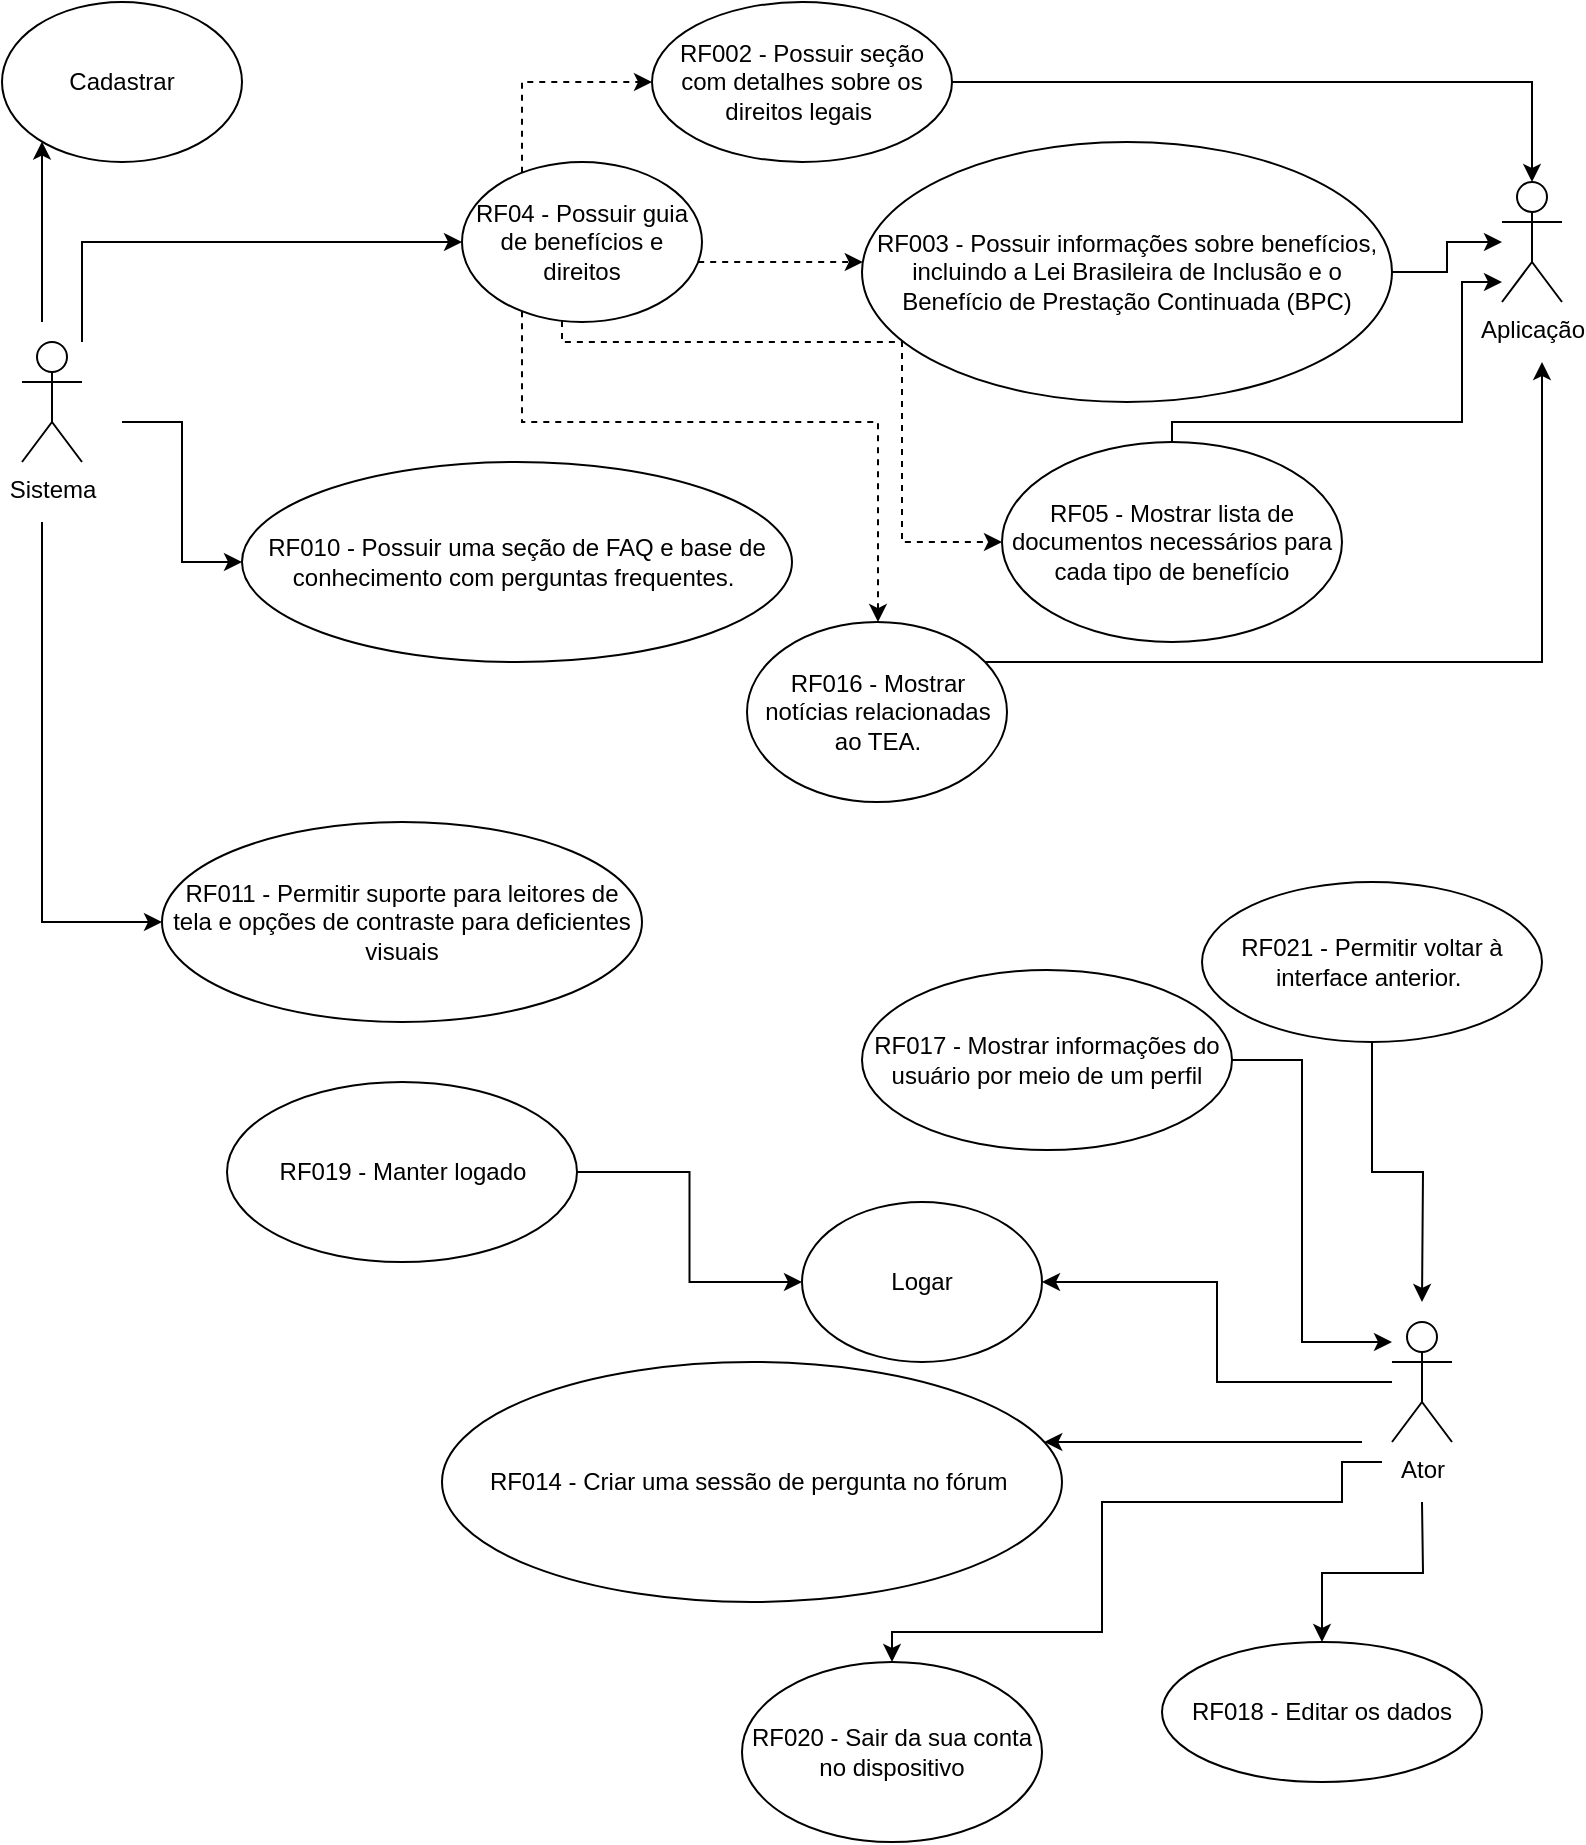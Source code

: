 <mxfile version="24.7.17">
  <diagram name="Página-1" id="3gpvf9tZSXBW2fcwV7LH">
    <mxGraphModel dx="1351" dy="553" grid="1" gridSize="10" guides="1" tooltips="1" connect="1" arrows="1" fold="1" page="1" pageScale="1" pageWidth="827" pageHeight="1169" math="0" shadow="0">
      <root>
        <mxCell id="0" />
        <mxCell id="1" parent="0" />
        <mxCell id="AIqD9A08CyONzUD-k_RM-1" style="edgeStyle=orthogonalEdgeStyle;rounded=0;orthogonalLoop=1;jettySize=auto;html=1;" parent="1" target="AIqD9A08CyONzUD-k_RM-3" edge="1">
          <mxGeometry relative="1" as="geometry">
            <Array as="points">
              <mxPoint x="50" y="160" />
              <mxPoint x="50" y="160" />
            </Array>
            <mxPoint x="50" y="170" as="sourcePoint" />
          </mxGeometry>
        </mxCell>
        <mxCell id="AIqD9A08CyONzUD-k_RM-2" value="Sistema" style="shape=umlActor;verticalLabelPosition=bottom;verticalAlign=top;html=1;outlineConnect=0;" parent="1" vertex="1">
          <mxGeometry x="40" y="180" width="30" height="60" as="geometry" />
        </mxCell>
        <mxCell id="AIqD9A08CyONzUD-k_RM-3" value="Cadastrar" style="ellipse;whiteSpace=wrap;html=1;" parent="1" vertex="1">
          <mxGeometry x="30" y="10" width="120" height="80" as="geometry" />
        </mxCell>
        <mxCell id="AIqD9A08CyONzUD-k_RM-4" value="Logar" style="ellipse;whiteSpace=wrap;html=1;" parent="1" vertex="1">
          <mxGeometry x="430" y="610" width="120" height="80" as="geometry" />
        </mxCell>
        <mxCell id="AIqD9A08CyONzUD-k_RM-5" style="edgeStyle=orthogonalEdgeStyle;rounded=0;orthogonalLoop=1;jettySize=auto;html=1;entryX=0;entryY=0.5;entryDx=0;entryDy=0;" parent="1" edge="1" target="AIqD9A08CyONzUD-k_RM-10">
          <mxGeometry relative="1" as="geometry">
            <mxPoint x="70" y="170" as="targetPoint" />
            <Array as="points">
              <mxPoint x="70" y="180" />
              <mxPoint x="70" y="130" />
            </Array>
            <mxPoint x="70" y="170" as="sourcePoint" />
          </mxGeometry>
        </mxCell>
        <mxCell id="AIqD9A08CyONzUD-k_RM-6" style="edgeStyle=orthogonalEdgeStyle;rounded=0;orthogonalLoop=1;jettySize=auto;html=1;dashed=1;" parent="1" source="AIqD9A08CyONzUD-k_RM-10" target="AIqD9A08CyONzUD-k_RM-14" edge="1">
          <mxGeometry relative="1" as="geometry">
            <Array as="points">
              <mxPoint x="430" y="140" />
              <mxPoint x="430" y="140" />
            </Array>
          </mxGeometry>
        </mxCell>
        <mxCell id="AIqD9A08CyONzUD-k_RM-7" style="edgeStyle=orthogonalEdgeStyle;rounded=0;orthogonalLoop=1;jettySize=auto;html=1;dashed=1;" parent="1" source="AIqD9A08CyONzUD-k_RM-10" target="AIqD9A08CyONzUD-k_RM-16" edge="1">
          <mxGeometry relative="1" as="geometry">
            <Array as="points">
              <mxPoint x="310" y="180" />
              <mxPoint x="480" y="180" />
              <mxPoint x="480" y="280" />
            </Array>
          </mxGeometry>
        </mxCell>
        <mxCell id="AIqD9A08CyONzUD-k_RM-8" style="edgeStyle=orthogonalEdgeStyle;rounded=0;orthogonalLoop=1;jettySize=auto;html=1;dashed=1;" parent="1" source="AIqD9A08CyONzUD-k_RM-10" target="AIqD9A08CyONzUD-k_RM-23" edge="1">
          <mxGeometry relative="1" as="geometry">
            <Array as="points">
              <mxPoint x="290" y="220" />
              <mxPoint x="468" y="220" />
            </Array>
          </mxGeometry>
        </mxCell>
        <mxCell id="AIqD9A08CyONzUD-k_RM-9" style="edgeStyle=orthogonalEdgeStyle;rounded=0;orthogonalLoop=1;jettySize=auto;html=1;entryX=0;entryY=0.5;entryDx=0;entryDy=0;dashed=1;" parent="1" source="AIqD9A08CyONzUD-k_RM-10" target="AIqD9A08CyONzUD-k_RM-12" edge="1">
          <mxGeometry relative="1" as="geometry">
            <Array as="points">
              <mxPoint x="290" y="50" />
            </Array>
          </mxGeometry>
        </mxCell>
        <mxCell id="AIqD9A08CyONzUD-k_RM-10" value="RF04 - Possuir guia de benefícios e direitos" style="ellipse;whiteSpace=wrap;html=1;" parent="1" vertex="1">
          <mxGeometry x="260" y="90" width="120" height="80" as="geometry" />
        </mxCell>
        <mxCell id="AIqD9A08CyONzUD-k_RM-11" style="edgeStyle=orthogonalEdgeStyle;rounded=0;orthogonalLoop=1;jettySize=auto;html=1;" parent="1" source="AIqD9A08CyONzUD-k_RM-12" target="AIqD9A08CyONzUD-k_RM-37" edge="1">
          <mxGeometry relative="1" as="geometry" />
        </mxCell>
        <mxCell id="AIqD9A08CyONzUD-k_RM-12" value="RF002 - Possuir seção com detalhes sobre os direitos legais&amp;nbsp;" style="ellipse;whiteSpace=wrap;html=1;" parent="1" vertex="1">
          <mxGeometry x="355" y="10" width="150" height="80" as="geometry" />
        </mxCell>
        <mxCell id="AIqD9A08CyONzUD-k_RM-13" style="edgeStyle=orthogonalEdgeStyle;rounded=0;orthogonalLoop=1;jettySize=auto;html=1;" parent="1" source="AIqD9A08CyONzUD-k_RM-14" target="AIqD9A08CyONzUD-k_RM-37" edge="1">
          <mxGeometry relative="1" as="geometry" />
        </mxCell>
        <mxCell id="AIqD9A08CyONzUD-k_RM-14" value="RF003 - Possuir informações sobre benefícios, incluindo a Lei Brasileira de Inclusão e o Benefício de Prestação Continuada (BPC)" style="ellipse;whiteSpace=wrap;html=1;" parent="1" vertex="1">
          <mxGeometry x="460" y="80" width="265" height="130" as="geometry" />
        </mxCell>
        <mxCell id="AIqD9A08CyONzUD-k_RM-15" style="edgeStyle=orthogonalEdgeStyle;rounded=0;orthogonalLoop=1;jettySize=auto;html=1;" parent="1" source="AIqD9A08CyONzUD-k_RM-16" target="AIqD9A08CyONzUD-k_RM-37" edge="1">
          <mxGeometry relative="1" as="geometry">
            <Array as="points">
              <mxPoint x="615" y="220" />
              <mxPoint x="760" y="220" />
              <mxPoint x="760" y="150" />
            </Array>
          </mxGeometry>
        </mxCell>
        <mxCell id="AIqD9A08CyONzUD-k_RM-16" value="RF05 - Mostrar lista de documentos necessários para cada tipo de benefício" style="ellipse;whiteSpace=wrap;html=1;" parent="1" vertex="1">
          <mxGeometry x="530" y="230" width="170" height="100" as="geometry" />
        </mxCell>
        <mxCell id="AIqD9A08CyONzUD-k_RM-17" style="edgeStyle=orthogonalEdgeStyle;rounded=0;orthogonalLoop=1;jettySize=auto;html=1;entryX=0;entryY=0.5;entryDx=0;entryDy=0;" parent="1" target="AIqD9A08CyONzUD-k_RM-18" edge="1">
          <mxGeometry relative="1" as="geometry">
            <Array as="points">
              <mxPoint x="120" y="220" />
              <mxPoint x="120" y="290" />
            </Array>
            <mxPoint x="90" y="220" as="sourcePoint" />
            <mxPoint x="288" y="240" as="targetPoint" />
          </mxGeometry>
        </mxCell>
        <mxCell id="AIqD9A08CyONzUD-k_RM-18" value="RF010 - Possuir uma seção de FAQ e base de conhecimento com perguntas frequentes.&amp;nbsp;" style="ellipse;whiteSpace=wrap;html=1;" parent="1" vertex="1">
          <mxGeometry x="150" y="240" width="275" height="100" as="geometry" />
        </mxCell>
        <mxCell id="AIqD9A08CyONzUD-k_RM-19" style="edgeStyle=orthogonalEdgeStyle;rounded=0;orthogonalLoop=1;jettySize=auto;html=1;entryX=0;entryY=0.5;entryDx=0;entryDy=0;" parent="1" edge="1" target="AIqD9A08CyONzUD-k_RM-20">
          <mxGeometry relative="1" as="geometry">
            <mxPoint x="55" y="270" as="targetPoint" />
            <mxPoint x="50" y="270" as="sourcePoint" />
            <Array as="points">
              <mxPoint x="50" y="470" />
            </Array>
          </mxGeometry>
        </mxCell>
        <mxCell id="AIqD9A08CyONzUD-k_RM-20" value="RF011 - Permitir suporte para leitores de tela e opções de contraste para deficientes visuais" style="ellipse;whiteSpace=wrap;html=1;" parent="1" vertex="1">
          <mxGeometry x="110" y="420" width="240" height="100" as="geometry" />
        </mxCell>
        <mxCell id="AIqD9A08CyONzUD-k_RM-21" value="RF014 - Criar uma sessão de pergunta no fórum&amp;nbsp;" style="ellipse;whiteSpace=wrap;html=1;" parent="1" vertex="1">
          <mxGeometry x="250" y="690" width="310" height="120" as="geometry" />
        </mxCell>
        <mxCell id="AIqD9A08CyONzUD-k_RM-22" style="edgeStyle=orthogonalEdgeStyle;rounded=0;orthogonalLoop=1;jettySize=auto;html=1;" parent="1" source="AIqD9A08CyONzUD-k_RM-23" edge="1">
          <mxGeometry relative="1" as="geometry">
            <Array as="points">
              <mxPoint x="800" y="340" />
            </Array>
            <mxPoint x="800" y="190" as="targetPoint" />
          </mxGeometry>
        </mxCell>
        <mxCell id="AIqD9A08CyONzUD-k_RM-23" value="RF016 - Mostrar notícias relacionadas ao TEA." style="ellipse;whiteSpace=wrap;html=1;" parent="1" vertex="1">
          <mxGeometry x="402.5" y="320" width="130" height="90" as="geometry" />
        </mxCell>
        <mxCell id="AIqD9A08CyONzUD-k_RM-24" style="edgeStyle=orthogonalEdgeStyle;rounded=0;orthogonalLoop=1;jettySize=auto;html=1;" parent="1" source="AIqD9A08CyONzUD-k_RM-25" target="AIqD9A08CyONzUD-k_RM-36" edge="1">
          <mxGeometry relative="1" as="geometry">
            <Array as="points">
              <mxPoint x="680" y="539" />
              <mxPoint x="680" y="680" />
            </Array>
          </mxGeometry>
        </mxCell>
        <mxCell id="AIqD9A08CyONzUD-k_RM-25" value="RF017 - Mostrar informações do usuário por meio de um perfil" style="ellipse;whiteSpace=wrap;html=1;" parent="1" vertex="1">
          <mxGeometry x="460" y="494" width="185" height="90" as="geometry" />
        </mxCell>
        <mxCell id="AIqD9A08CyONzUD-k_RM-26" value="RF018 - Editar os dados" style="ellipse;whiteSpace=wrap;html=1;" parent="1" vertex="1">
          <mxGeometry x="610" y="830" width="160" height="70" as="geometry" />
        </mxCell>
        <mxCell id="AIqD9A08CyONzUD-k_RM-27" style="edgeStyle=orthogonalEdgeStyle;rounded=0;orthogonalLoop=1;jettySize=auto;html=1;" parent="1" source="AIqD9A08CyONzUD-k_RM-28" target="AIqD9A08CyONzUD-k_RM-4" edge="1">
          <mxGeometry relative="1" as="geometry" />
        </mxCell>
        <mxCell id="AIqD9A08CyONzUD-k_RM-28" value="RF019 - Manter logado" style="ellipse;whiteSpace=wrap;html=1;" parent="1" vertex="1">
          <mxGeometry x="142.5" y="550" width="175" height="90" as="geometry" />
        </mxCell>
        <mxCell id="AIqD9A08CyONzUD-k_RM-29" value="RF020 - Sair da sua conta no dispositivo" style="ellipse;whiteSpace=wrap;html=1;" parent="1" vertex="1">
          <mxGeometry x="400" y="840" width="150" height="90" as="geometry" />
        </mxCell>
        <mxCell id="AIqD9A08CyONzUD-k_RM-30" style="edgeStyle=orthogonalEdgeStyle;rounded=0;orthogonalLoop=1;jettySize=auto;html=1;" parent="1" source="AIqD9A08CyONzUD-k_RM-31" edge="1">
          <mxGeometry relative="1" as="geometry">
            <mxPoint x="740" y="660" as="targetPoint" />
          </mxGeometry>
        </mxCell>
        <mxCell id="AIqD9A08CyONzUD-k_RM-31" value="RF021 - Permitir voltar à interface anterior.&amp;nbsp;" style="ellipse;whiteSpace=wrap;html=1;" parent="1" vertex="1">
          <mxGeometry x="630" y="450" width="170" height="80" as="geometry" />
        </mxCell>
        <mxCell id="AIqD9A08CyONzUD-k_RM-32" style="edgeStyle=orthogonalEdgeStyle;rounded=0;orthogonalLoop=1;jettySize=auto;html=1;" parent="1" source="AIqD9A08CyONzUD-k_RM-36" target="AIqD9A08CyONzUD-k_RM-4" edge="1">
          <mxGeometry relative="1" as="geometry" />
        </mxCell>
        <mxCell id="AIqD9A08CyONzUD-k_RM-33" style="edgeStyle=orthogonalEdgeStyle;rounded=0;orthogonalLoop=1;jettySize=auto;html=1;" parent="1" target="AIqD9A08CyONzUD-k_RM-29" edge="1">
          <mxGeometry relative="1" as="geometry">
            <Array as="points">
              <mxPoint x="700" y="740" />
              <mxPoint x="700" y="760" />
              <mxPoint x="580" y="760" />
              <mxPoint x="580" y="825" />
            </Array>
            <mxPoint x="720" y="740" as="sourcePoint" />
          </mxGeometry>
        </mxCell>
        <mxCell id="AIqD9A08CyONzUD-k_RM-34" style="edgeStyle=orthogonalEdgeStyle;rounded=0;orthogonalLoop=1;jettySize=auto;html=1;" parent="1" target="AIqD9A08CyONzUD-k_RM-21" edge="1">
          <mxGeometry relative="1" as="geometry">
            <Array as="points">
              <mxPoint x="570" y="730" />
              <mxPoint x="570" y="730" />
            </Array>
            <mxPoint x="710" y="730" as="sourcePoint" />
          </mxGeometry>
        </mxCell>
        <mxCell id="AIqD9A08CyONzUD-k_RM-38" value="" style="edgeStyle=orthogonalEdgeStyle;rounded=0;orthogonalLoop=1;jettySize=auto;html=1;" parent="1" target="AIqD9A08CyONzUD-k_RM-26" edge="1">
          <mxGeometry relative="1" as="geometry">
            <mxPoint x="740" y="760" as="sourcePoint" />
          </mxGeometry>
        </mxCell>
        <mxCell id="AIqD9A08CyONzUD-k_RM-36" value="Ator" style="shape=umlActor;verticalLabelPosition=bottom;verticalAlign=top;html=1;outlineConnect=0;" parent="1" vertex="1">
          <mxGeometry x="725" y="670" width="30" height="60" as="geometry" />
        </mxCell>
        <mxCell id="AIqD9A08CyONzUD-k_RM-37" value="Aplicação" style="shape=umlActor;verticalLabelPosition=bottom;verticalAlign=top;html=1;outlineConnect=0;" parent="1" vertex="1">
          <mxGeometry x="780" y="100" width="30" height="60" as="geometry" />
        </mxCell>
      </root>
    </mxGraphModel>
  </diagram>
</mxfile>
